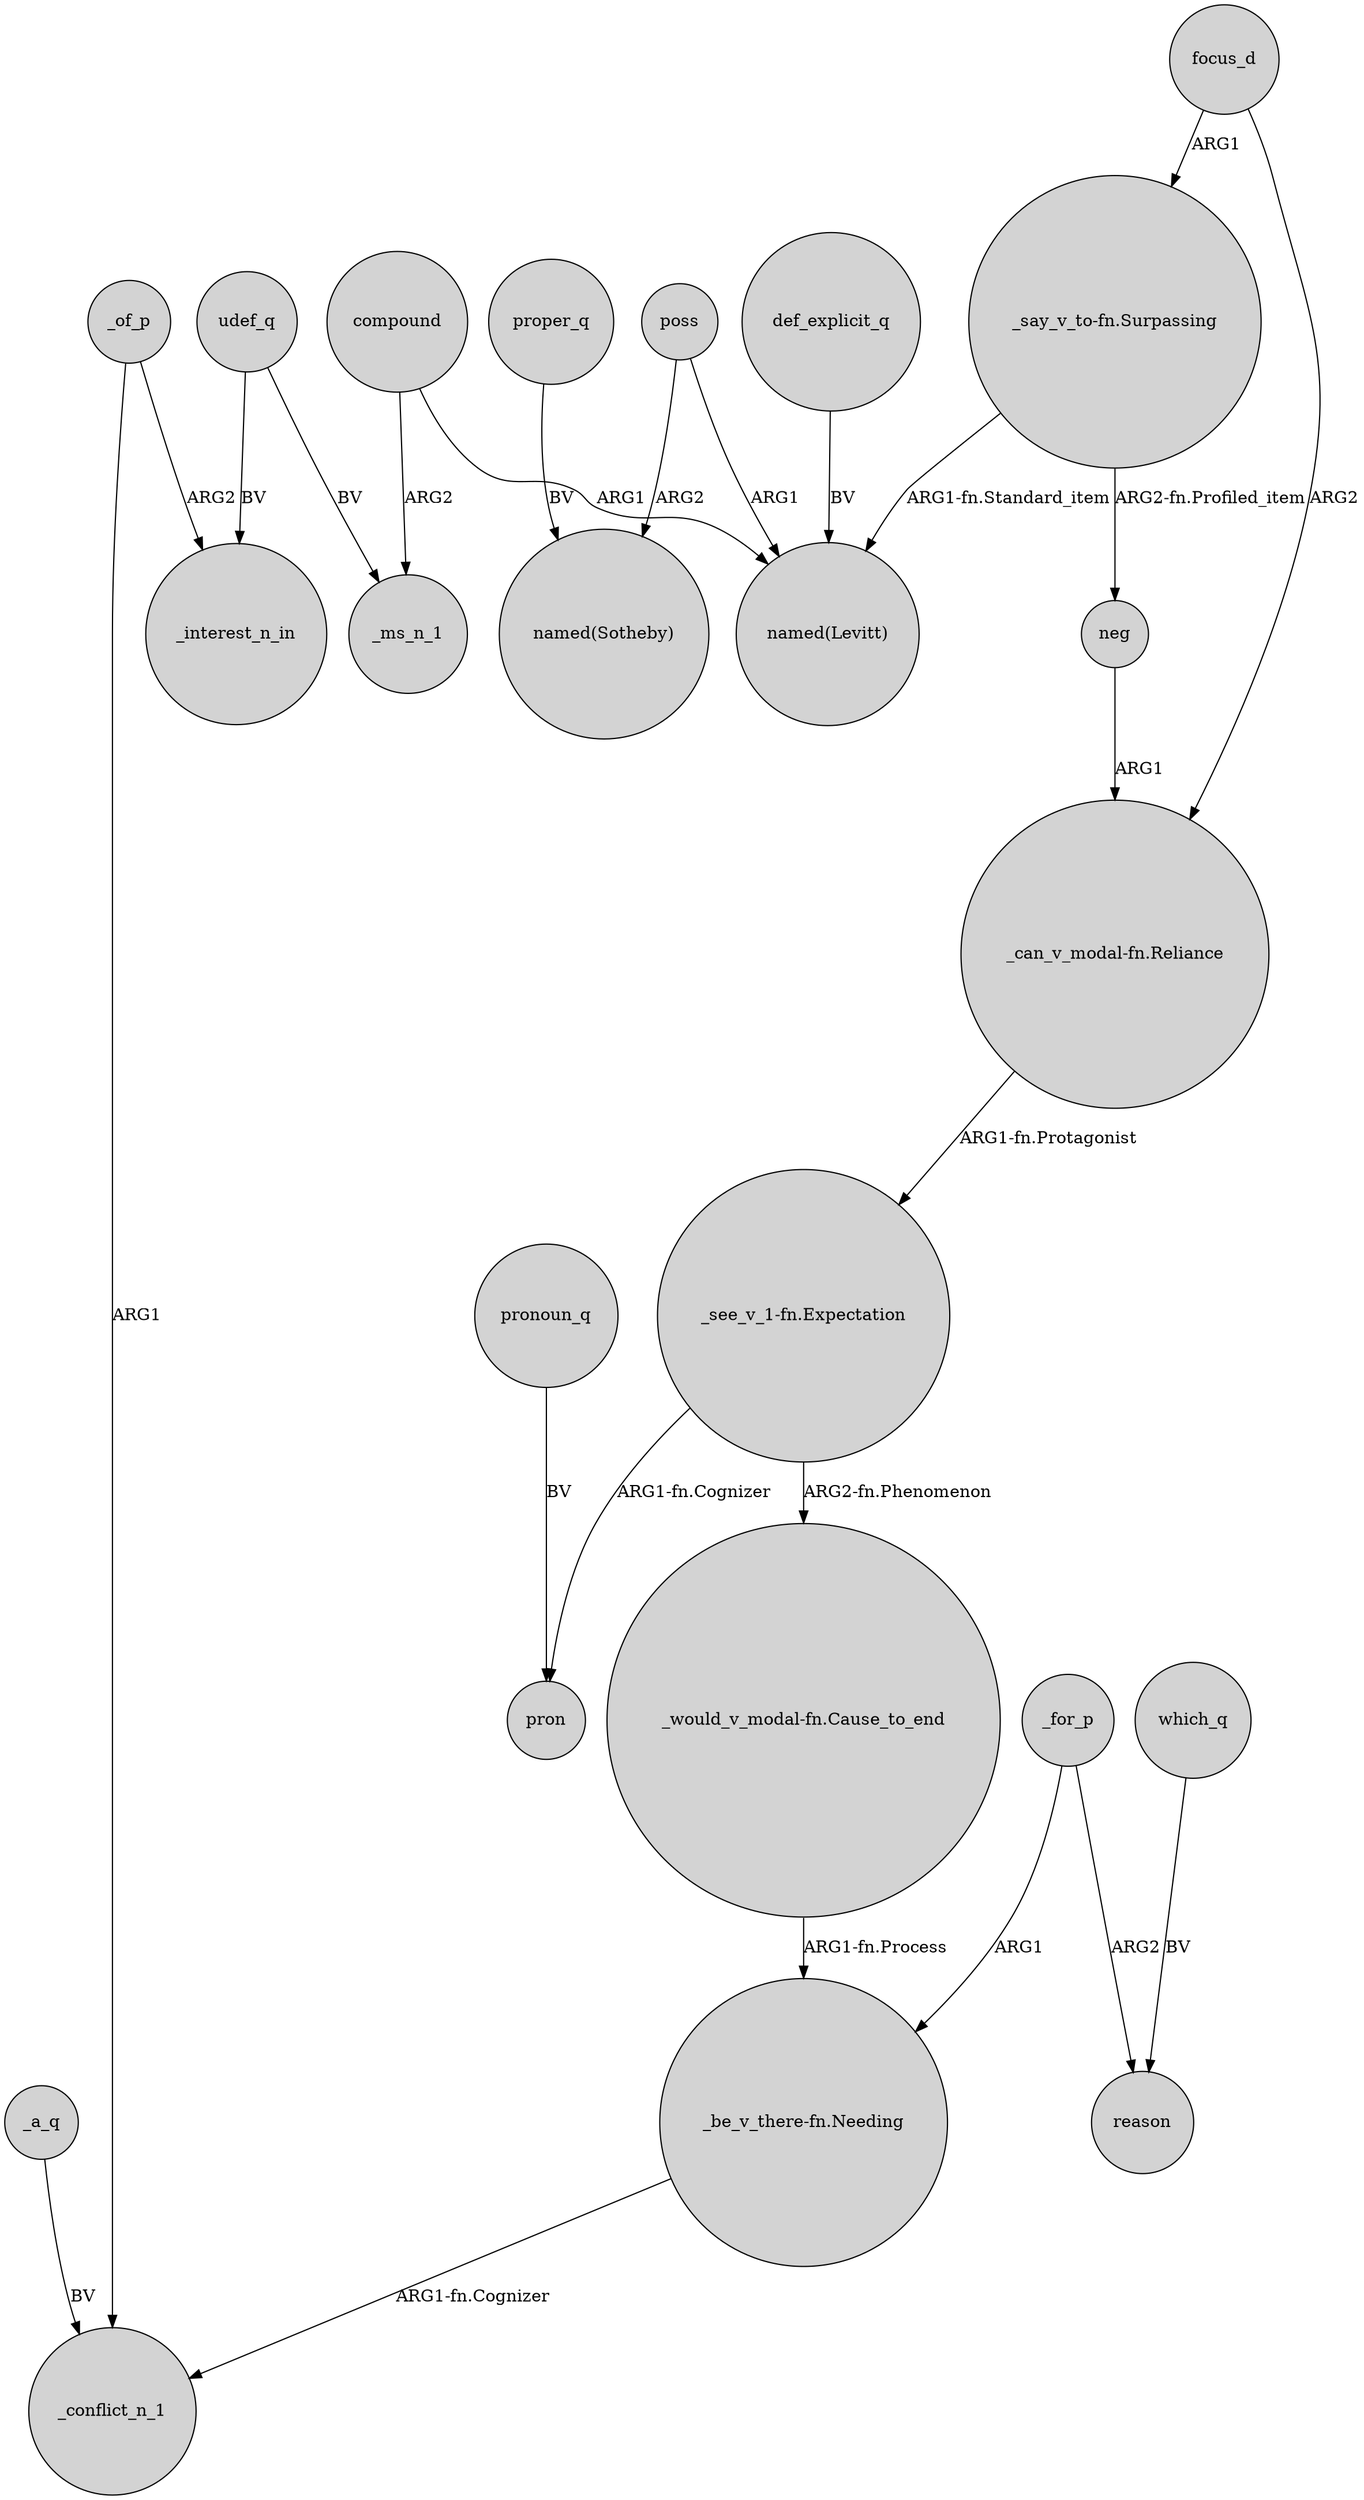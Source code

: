 digraph {
	node [shape=circle style=filled]
	"_would_v_modal-fn.Cause_to_end" -> "_be_v_there-fn.Needing" [label="ARG1-fn.Process"]
	_for_p -> "_be_v_there-fn.Needing" [label=ARG1]
	"_be_v_there-fn.Needing" -> _conflict_n_1 [label="ARG1-fn.Cognizer"]
	compound -> _ms_n_1 [label=ARG2]
	_a_q -> _conflict_n_1 [label=BV]
	proper_q -> "named(Sotheby)" [label=BV]
	which_q -> reason [label=BV]
	poss -> "named(Sotheby)" [label=ARG2]
	neg -> "_can_v_modal-fn.Reliance" [label=ARG1]
	_for_p -> reason [label=ARG2]
	def_explicit_q -> "named(Levitt)" [label=BV]
	_of_p -> _interest_n_in [label=ARG2]
	"_can_v_modal-fn.Reliance" -> "_see_v_1-fn.Expectation" [label="ARG1-fn.Protagonist"]
	"_see_v_1-fn.Expectation" -> "_would_v_modal-fn.Cause_to_end" [label="ARG2-fn.Phenomenon"]
	pronoun_q -> pron [label=BV]
	_of_p -> _conflict_n_1 [label=ARG1]
	compound -> "named(Levitt)" [label=ARG1]
	udef_q -> _ms_n_1 [label=BV]
	"_see_v_1-fn.Expectation" -> pron [label="ARG1-fn.Cognizer"]
	"_say_v_to-fn.Surpassing" -> "named(Levitt)" [label="ARG1-fn.Standard_item"]
	focus_d -> "_say_v_to-fn.Surpassing" [label=ARG1]
	udef_q -> _interest_n_in [label=BV]
	focus_d -> "_can_v_modal-fn.Reliance" [label=ARG2]
	poss -> "named(Levitt)" [label=ARG1]
	"_say_v_to-fn.Surpassing" -> neg [label="ARG2-fn.Profiled_item"]
}
